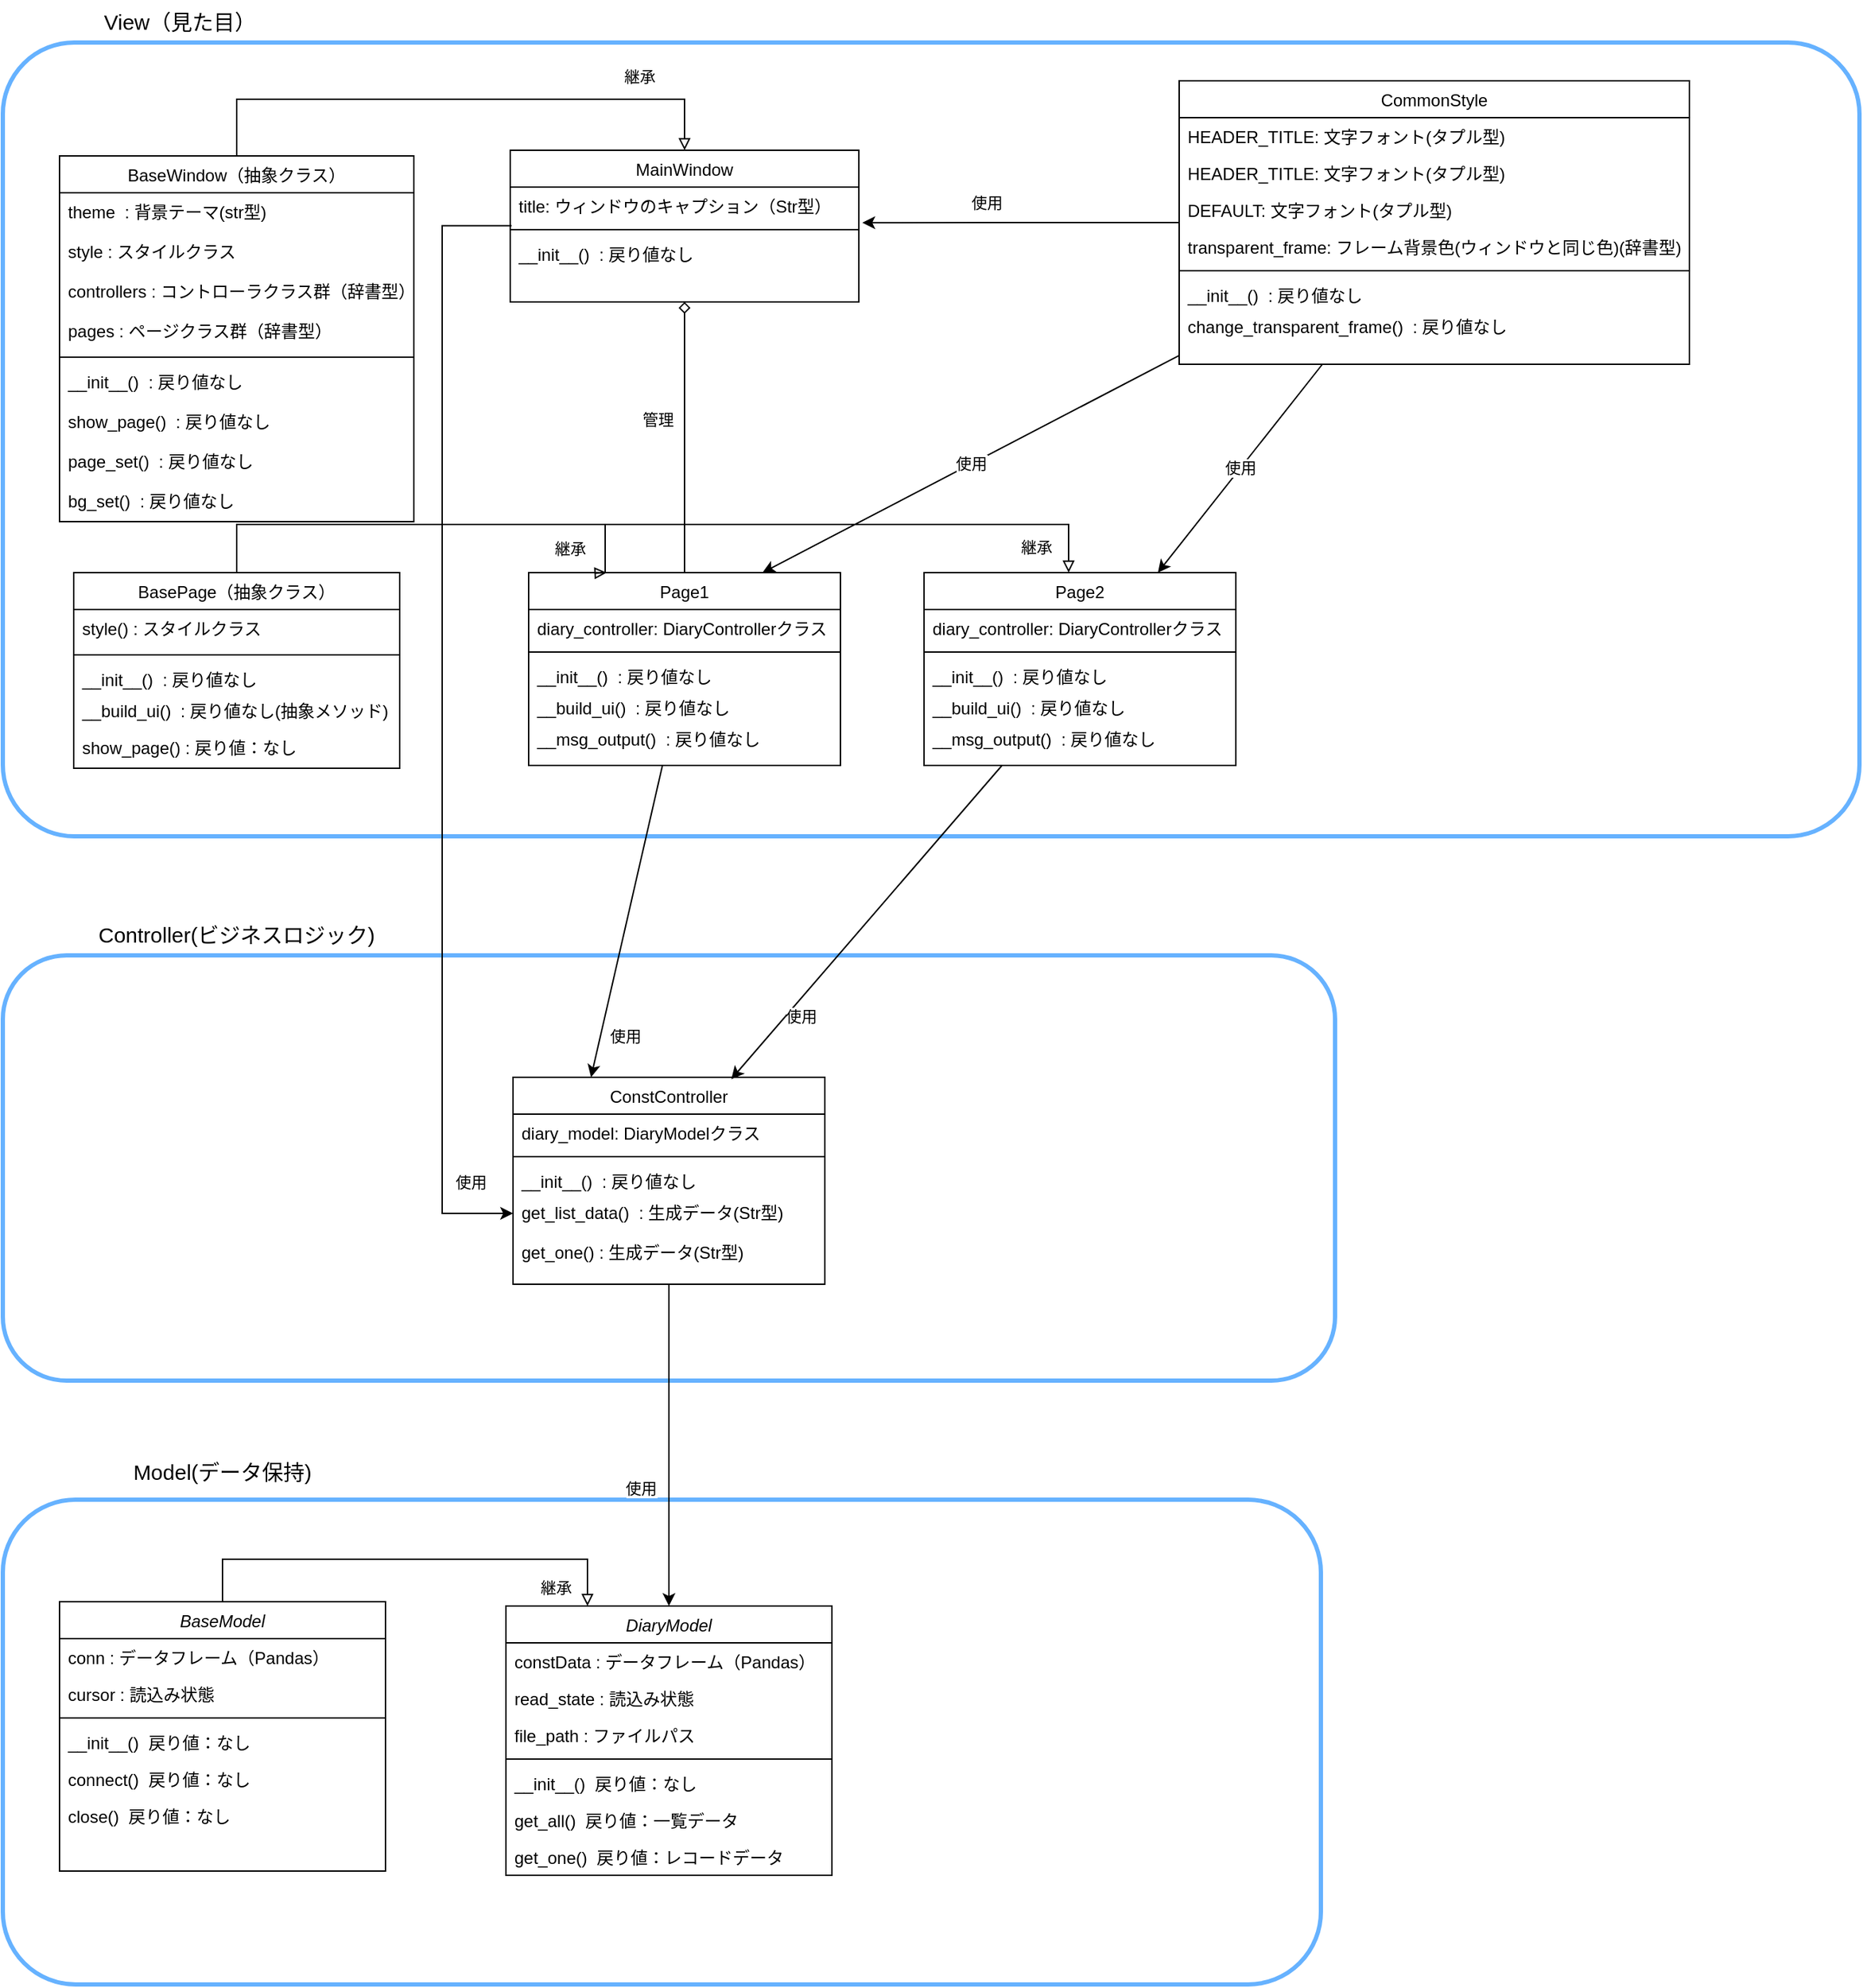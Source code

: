 <mxfile>
    <diagram id="C5RBs43oDa-KdzZeNtuy" name="クラス図">
        <mxGraphModel dx="459" dy="467" grid="1" gridSize="10" guides="1" tooltips="1" connect="1" arrows="1" fold="1" page="1" pageScale="1" pageWidth="827" pageHeight="1169" math="0" shadow="0">
            <root>
                <mxCell id="WIyWlLk6GJQsqaUBKTNV-0"/>
                <mxCell id="WIyWlLk6GJQsqaUBKTNV-1" parent="WIyWlLk6GJQsqaUBKTNV-0"/>
                <mxCell id="mkgSa8CzClqnbipAFmf9-63" value="" style="rounded=1;whiteSpace=wrap;html=1;fillColor=none;strokeColor=#66B2FF;strokeWidth=3;" parent="WIyWlLk6GJQsqaUBKTNV-1" vertex="1">
                    <mxGeometry x="20" y="1238" width="930" height="342" as="geometry"/>
                </mxCell>
                <mxCell id="mkgSa8CzClqnbipAFmf9-60" value="" style="rounded=1;whiteSpace=wrap;html=1;fillColor=none;strokeColor=#66B2FF;strokeWidth=3;" parent="WIyWlLk6GJQsqaUBKTNV-1" vertex="1">
                    <mxGeometry x="20" y="854" width="940" height="300" as="geometry"/>
                </mxCell>
                <mxCell id="mkgSa8CzClqnbipAFmf9-58" value="" style="rounded=1;whiteSpace=wrap;html=1;fillColor=none;strokeColor=#66B2FF;strokeWidth=3;fontStyle=1;arcSize=9;" parent="WIyWlLk6GJQsqaUBKTNV-1" vertex="1">
                    <mxGeometry x="20" y="210" width="1310" height="560" as="geometry"/>
                </mxCell>
                <mxCell id="zkfFHV4jXpPFQw0GAbJ--0" value="DiaryModel" style="swimlane;fontStyle=2;align=center;verticalAlign=top;childLayout=stackLayout;horizontal=1;startSize=26;horizontalStack=0;resizeParent=1;resizeLast=0;collapsible=1;marginBottom=0;rounded=0;shadow=0;strokeWidth=1;" parent="WIyWlLk6GJQsqaUBKTNV-1" vertex="1">
                    <mxGeometry x="375" y="1313" width="230" height="190" as="geometry">
                        <mxRectangle x="230" y="140" width="160" height="26" as="alternateBounds"/>
                    </mxGeometry>
                </mxCell>
                <mxCell id="mkgSa8CzClqnbipAFmf9-6" value="constData : データフレーム（Pandas）" style="text;align=left;verticalAlign=top;spacingLeft=4;spacingRight=4;overflow=hidden;rotatable=0;points=[[0,0.5],[1,0.5]];portConstraint=eastwest;" parent="zkfFHV4jXpPFQw0GAbJ--0" vertex="1">
                    <mxGeometry y="26" width="230" height="26" as="geometry"/>
                </mxCell>
                <mxCell id="zkfFHV4jXpPFQw0GAbJ--1" value="read_state : 読込み状態 " style="text;align=left;verticalAlign=top;spacingLeft=4;spacingRight=4;overflow=hidden;rotatable=0;points=[[0,0.5],[1,0.5]];portConstraint=eastwest;" parent="zkfFHV4jXpPFQw0GAbJ--0" vertex="1">
                    <mxGeometry y="52" width="230" height="26" as="geometry"/>
                </mxCell>
                <mxCell id="rG459nys55TH0IPj071D-0" value="file_path : ファイルパス" style="text;align=left;verticalAlign=top;spacingLeft=4;spacingRight=4;overflow=hidden;rotatable=0;points=[[0,0.5],[1,0.5]];portConstraint=eastwest;" parent="zkfFHV4jXpPFQw0GAbJ--0" vertex="1">
                    <mxGeometry y="78" width="230" height="26" as="geometry"/>
                </mxCell>
                <mxCell id="zkfFHV4jXpPFQw0GAbJ--4" value="" style="line;html=1;strokeWidth=1;align=left;verticalAlign=middle;spacingTop=-1;spacingLeft=3;spacingRight=3;rotatable=0;labelPosition=right;points=[];portConstraint=eastwest;" parent="zkfFHV4jXpPFQw0GAbJ--0" vertex="1">
                    <mxGeometry y="104" width="230" height="8" as="geometry"/>
                </mxCell>
                <mxCell id="mkgSa8CzClqnbipAFmf9-3" value="__init__()  戻り値：なし" style="text;align=left;verticalAlign=top;spacingLeft=4;spacingRight=4;overflow=hidden;rotatable=0;points=[[0,0.5],[1,0.5]];portConstraint=eastwest;" parent="zkfFHV4jXpPFQw0GAbJ--0" vertex="1">
                    <mxGeometry y="112" width="230" height="26" as="geometry"/>
                </mxCell>
                <mxCell id="mkgSa8CzClqnbipAFmf9-5" value="get_all()  戻り値：一覧データ" style="text;align=left;verticalAlign=top;spacingLeft=4;spacingRight=4;overflow=hidden;rotatable=0;points=[[0,0.5],[1,0.5]];portConstraint=eastwest;" parent="zkfFHV4jXpPFQw0GAbJ--0" vertex="1">
                    <mxGeometry y="138" width="230" height="26" as="geometry"/>
                </mxCell>
                <mxCell id="mkgSa8CzClqnbipAFmf9-4" value="get_one()  戻り値：レコードデータ" style="text;align=left;verticalAlign=top;spacingLeft=4;spacingRight=4;overflow=hidden;rotatable=0;points=[[0,0.5],[1,0.5]];portConstraint=eastwest;" parent="zkfFHV4jXpPFQw0GAbJ--0" vertex="1">
                    <mxGeometry y="164" width="230" height="26" as="geometry"/>
                </mxCell>
                <mxCell id="PYAkdRfbWLDcyNQkEUJV-3" value="" style="edgeStyle=orthogonalEdgeStyle;rounded=0;orthogonalLoop=1;jettySize=auto;html=1;" parent="WIyWlLk6GJQsqaUBKTNV-1" source="mkgSa8CzClqnbipAFmf9-9" target="zkfFHV4jXpPFQw0GAbJ--0" edge="1">
                    <mxGeometry relative="1" as="geometry"/>
                </mxCell>
                <mxCell id="PYAkdRfbWLDcyNQkEUJV-25" value="使用" style="edgeLabel;html=1;align=center;verticalAlign=middle;resizable=0;points=[];" parent="PYAkdRfbWLDcyNQkEUJV-3" vertex="1" connectable="0">
                    <mxGeometry x="0.111" y="-3" relative="1" as="geometry">
                        <mxPoint x="-17" y="18" as="offset"/>
                    </mxGeometry>
                </mxCell>
                <mxCell id="mkgSa8CzClqnbipAFmf9-9" value="ConstController" style="swimlane;fontStyle=0;align=center;verticalAlign=top;childLayout=stackLayout;horizontal=1;startSize=26;horizontalStack=0;resizeParent=1;resizeLast=0;collapsible=1;marginBottom=0;rounded=0;shadow=0;strokeWidth=1;" parent="WIyWlLk6GJQsqaUBKTNV-1" vertex="1">
                    <mxGeometry x="380" y="940" width="220" height="146" as="geometry">
                        <mxRectangle x="380" y="790" width="160" height="26" as="alternateBounds"/>
                    </mxGeometry>
                </mxCell>
                <mxCell id="PYAkdRfbWLDcyNQkEUJV-1" value="diary_model: DiaryModelクラス" style="text;align=left;verticalAlign=top;spacingLeft=4;spacingRight=4;overflow=hidden;rotatable=0;points=[[0,0.5],[1,0.5]];portConstraint=eastwest;" parent="mkgSa8CzClqnbipAFmf9-9" vertex="1">
                    <mxGeometry y="26" width="220" height="26" as="geometry"/>
                </mxCell>
                <mxCell id="mkgSa8CzClqnbipAFmf9-12" value="" style="line;html=1;strokeWidth=1;align=left;verticalAlign=middle;spacingTop=-1;spacingLeft=3;spacingRight=3;rotatable=0;labelPosition=right;points=[];portConstraint=eastwest;" parent="mkgSa8CzClqnbipAFmf9-9" vertex="1">
                    <mxGeometry y="52" width="220" height="8" as="geometry"/>
                </mxCell>
                <mxCell id="bbpbxEwhkKM31EhVeRec-4" value="__init__()  : 戻り値なし" style="text;align=left;verticalAlign=top;spacingLeft=4;spacingRight=4;overflow=hidden;rotatable=0;points=[[0,0.5],[1,0.5]];portConstraint=eastwest;fontStyle=0" parent="mkgSa8CzClqnbipAFmf9-9" vertex="1">
                    <mxGeometry y="60" width="220" height="22" as="geometry"/>
                </mxCell>
                <mxCell id="mkgSa8CzClqnbipAFmf9-13" value="get_list_data()  : 生成データ(Str型)" style="text;align=left;verticalAlign=top;spacingLeft=4;spacingRight=4;overflow=hidden;rotatable=0;points=[[0,0.5],[1,0.5]];portConstraint=eastwest;fontStyle=0" parent="mkgSa8CzClqnbipAFmf9-9" vertex="1">
                    <mxGeometry y="82" width="220" height="28" as="geometry"/>
                </mxCell>
                <mxCell id="mkgSa8CzClqnbipAFmf9-14" value="get_one() : 生成データ(Str型)" style="text;align=left;verticalAlign=top;spacingLeft=4;spacingRight=4;overflow=hidden;rotatable=0;points=[[0,0.5],[1,0.5]];portConstraint=eastwest;" parent="mkgSa8CzClqnbipAFmf9-9" vertex="1">
                    <mxGeometry y="110" width="220" height="28" as="geometry"/>
                </mxCell>
                <mxCell id="mkgSa8CzClqnbipAFmf9-41" style="edgeStyle=orthogonalEdgeStyle;rounded=0;orthogonalLoop=1;jettySize=auto;html=1;endArrow=diamond;endFill=0;strokeWidth=1;entryX=0.5;entryY=1;entryDx=0;entryDy=0;" parent="WIyWlLk6GJQsqaUBKTNV-1" source="mkgSa8CzClqnbipAFmf9-16" target="mkgSa8CzClqnbipAFmf9-22" edge="1">
                    <mxGeometry relative="1" as="geometry">
                        <mxPoint x="499" y="430" as="targetPoint"/>
                    </mxGeometry>
                </mxCell>
                <mxCell id="mkgSa8CzClqnbipAFmf9-42" value="管理" style="edgeLabel;html=1;align=center;verticalAlign=middle;resizable=0;points=[];" parent="mkgSa8CzClqnbipAFmf9-41" vertex="1" connectable="0">
                    <mxGeometry x="-0.22" y="4" relative="1" as="geometry">
                        <mxPoint x="-15" y="-34" as="offset"/>
                    </mxGeometry>
                </mxCell>
                <mxCell id="mkgSa8CzClqnbipAFmf9-48" style="rounded=0;orthogonalLoop=1;jettySize=auto;html=1;entryX=0.25;entryY=0;entryDx=0;entryDy=0;" parent="WIyWlLk6GJQsqaUBKTNV-1" source="mkgSa8CzClqnbipAFmf9-16" target="mkgSa8CzClqnbipAFmf9-9" edge="1">
                    <mxGeometry relative="1" as="geometry">
                        <mxPoint x="440" y="850" as="targetPoint"/>
                    </mxGeometry>
                </mxCell>
                <mxCell id="gpzuzgEzm0yG7Bt-qaei-22" value="使用" style="edgeLabel;html=1;align=center;verticalAlign=middle;resizable=0;points=[];" parent="mkgSa8CzClqnbipAFmf9-48" vertex="1" connectable="0">
                    <mxGeometry x="0.663" y="2" relative="1" as="geometry">
                        <mxPoint x="13" y="8" as="offset"/>
                    </mxGeometry>
                </mxCell>
                <mxCell id="mkgSa8CzClqnbipAFmf9-16" value="Page1" style="swimlane;fontStyle=0;align=center;verticalAlign=top;childLayout=stackLayout;horizontal=1;startSize=26;horizontalStack=0;resizeParent=1;resizeLast=0;collapsible=1;marginBottom=0;rounded=0;shadow=0;strokeWidth=1;" parent="WIyWlLk6GJQsqaUBKTNV-1" vertex="1">
                    <mxGeometry x="391" y="583.95" width="220" height="136.05" as="geometry">
                        <mxRectangle x="130" y="380" width="160" height="26" as="alternateBounds"/>
                    </mxGeometry>
                </mxCell>
                <mxCell id="mkgSa8CzClqnbipAFmf9-17" value="diary_controller: DiaryControllerクラス" style="text;align=left;verticalAlign=top;spacingLeft=4;spacingRight=4;overflow=hidden;rotatable=0;points=[[0,0.5],[1,0.5]];portConstraint=eastwest;" parent="mkgSa8CzClqnbipAFmf9-16" vertex="1">
                    <mxGeometry y="26" width="220" height="26" as="geometry"/>
                </mxCell>
                <mxCell id="mkgSa8CzClqnbipAFmf9-18" value="" style="line;html=1;strokeWidth=1;align=left;verticalAlign=middle;spacingTop=-1;spacingLeft=3;spacingRight=3;rotatable=0;labelPosition=right;points=[];portConstraint=eastwest;" parent="mkgSa8CzClqnbipAFmf9-16" vertex="1">
                    <mxGeometry y="52" width="220" height="8" as="geometry"/>
                </mxCell>
                <mxCell id="mkgSa8CzClqnbipAFmf9-19" value="__init__()  : 戻り値なし" style="text;align=left;verticalAlign=top;spacingLeft=4;spacingRight=4;overflow=hidden;rotatable=0;points=[[0,0.5],[1,0.5]];portConstraint=eastwest;fontStyle=0" parent="mkgSa8CzClqnbipAFmf9-16" vertex="1">
                    <mxGeometry y="60" width="220" height="22" as="geometry"/>
                </mxCell>
                <mxCell id="mkgSa8CzClqnbipAFmf9-65" value="__build_ui()  : 戻り値なし" style="text;align=left;verticalAlign=top;spacingLeft=4;spacingRight=4;overflow=hidden;rotatable=0;points=[[0,0.5],[1,0.5]];portConstraint=eastwest;fontStyle=0" parent="mkgSa8CzClqnbipAFmf9-16" vertex="1">
                    <mxGeometry y="82" width="220" height="22" as="geometry"/>
                </mxCell>
                <mxCell id="bbpbxEwhkKM31EhVeRec-0" value="__msg_output()  : 戻り値なし" style="text;align=left;verticalAlign=top;spacingLeft=4;spacingRight=4;overflow=hidden;rotatable=0;points=[[0,0.5],[1,0.5]];portConstraint=eastwest;fontStyle=0" parent="mkgSa8CzClqnbipAFmf9-16" vertex="1">
                    <mxGeometry y="104" width="220" height="22" as="geometry"/>
                </mxCell>
                <mxCell id="mkgSa8CzClqnbipAFmf9-46" style="edgeStyle=orthogonalEdgeStyle;rounded=0;orthogonalLoop=1;jettySize=auto;html=1;entryX=0;entryY=0.5;entryDx=0;entryDy=0;exitX=0.004;exitY=-0.305;exitDx=0;exitDy=0;exitPerimeter=0;" parent="WIyWlLk6GJQsqaUBKTNV-1" source="mkgSa8CzClqnbipAFmf9-25" target="mkgSa8CzClqnbipAFmf9-13" edge="1">
                    <mxGeometry relative="1" as="geometry">
                        <Array as="points">
                            <mxPoint x="330" y="339"/>
                            <mxPoint x="330" y="1036"/>
                        </Array>
                        <mxPoint x="395" y="357.95" as="sourcePoint"/>
                    </mxGeometry>
                </mxCell>
                <mxCell id="mkgSa8CzClqnbipAFmf9-55" value="使用" style="edgeLabel;html=1;align=center;verticalAlign=middle;resizable=0;points=[];" parent="mkgSa8CzClqnbipAFmf9-46" vertex="1" connectable="0">
                    <mxGeometry x="0.845" y="-3" relative="1" as="geometry">
                        <mxPoint x="23" y="-10" as="offset"/>
                    </mxGeometry>
                </mxCell>
                <mxCell id="mkgSa8CzClqnbipAFmf9-22" value="MainWindow" style="swimlane;fontStyle=0;align=center;verticalAlign=top;childLayout=stackLayout;horizontal=1;startSize=26;horizontalStack=0;resizeParent=1;resizeLast=0;collapsible=1;marginBottom=0;rounded=0;shadow=0;strokeWidth=1;" parent="WIyWlLk6GJQsqaUBKTNV-1" vertex="1">
                    <mxGeometry x="378" y="285.95" width="246" height="107.05" as="geometry">
                        <mxRectangle x="130" y="380" width="160" height="26" as="alternateBounds"/>
                    </mxGeometry>
                </mxCell>
                <mxCell id="mkgSa8CzClqnbipAFmf9-23" value="title: ウィンドウのキャプション（Str型）" style="text;align=left;verticalAlign=top;spacingLeft=4;spacingRight=4;overflow=hidden;rotatable=0;points=[[0,0.5],[1,0.5]];portConstraint=eastwest;" parent="mkgSa8CzClqnbipAFmf9-22" vertex="1">
                    <mxGeometry y="26" width="246" height="26" as="geometry"/>
                </mxCell>
                <mxCell id="mkgSa8CzClqnbipAFmf9-24" value="" style="line;html=1;strokeWidth=1;align=left;verticalAlign=middle;spacingTop=-1;spacingLeft=3;spacingRight=3;rotatable=0;labelPosition=right;points=[];portConstraint=eastwest;" parent="mkgSa8CzClqnbipAFmf9-22" vertex="1">
                    <mxGeometry y="52" width="246" height="8" as="geometry"/>
                </mxCell>
                <mxCell id="mkgSa8CzClqnbipAFmf9-25" value="__init__()  : 戻り値なし" style="text;align=left;verticalAlign=top;spacingLeft=4;spacingRight=4;overflow=hidden;rotatable=0;points=[[0,0.5],[1,0.5]];portConstraint=eastwest;fontStyle=0" parent="mkgSa8CzClqnbipAFmf9-22" vertex="1">
                    <mxGeometry y="60" width="246" height="22" as="geometry"/>
                </mxCell>
                <mxCell id="mkgSa8CzClqnbipAFmf9-49" style="rounded=0;orthogonalLoop=1;jettySize=auto;html=1;entryX=0.7;entryY=0.009;entryDx=0;entryDy=0;entryPerimeter=0;exitX=0.25;exitY=1;exitDx=0;exitDy=0;" parent="WIyWlLk6GJQsqaUBKTNV-1" source="gpzuzgEzm0yG7Bt-qaei-26" target="mkgSa8CzClqnbipAFmf9-9" edge="1">
                    <mxGeometry relative="1" as="geometry">
                        <mxPoint x="737.545" y="730.0" as="sourcePoint"/>
                    </mxGeometry>
                </mxCell>
                <mxCell id="mkgSa8CzClqnbipAFmf9-51" value="使用" style="edgeLabel;html=1;align=center;verticalAlign=middle;resizable=0;points=[];" parent="mkgSa8CzClqnbipAFmf9-49" vertex="1" connectable="0">
                    <mxGeometry x="0.002" y="-3" relative="1" as="geometry">
                        <mxPoint x="-44" y="68" as="offset"/>
                    </mxGeometry>
                </mxCell>
                <mxCell id="mkgSa8CzClqnbipAFmf9-59" value="&lt;font style=&quot;font-size: 15px;&quot;&gt;View（見た目）&lt;/font&gt;" style="text;html=1;align=center;verticalAlign=middle;whiteSpace=wrap;rounded=0;" parent="WIyWlLk6GJQsqaUBKTNV-1" vertex="1">
                    <mxGeometry x="80" y="180" width="130" height="30" as="geometry"/>
                </mxCell>
                <mxCell id="mkgSa8CzClqnbipAFmf9-61" value="&lt;font style=&quot;font-size: 15px;&quot;&gt;Model(データ保持)&lt;/font&gt;" style="text;html=1;align=center;verticalAlign=middle;whiteSpace=wrap;rounded=0;" parent="WIyWlLk6GJQsqaUBKTNV-1" vertex="1">
                    <mxGeometry x="70" y="1203" width="210" height="30" as="geometry"/>
                </mxCell>
                <mxCell id="mkgSa8CzClqnbipAFmf9-64" value="&lt;font style=&quot;font-size: 15px;&quot;&gt;Controller(ビジネスロジック)&lt;/font&gt;" style="text;html=1;align=center;verticalAlign=middle;whiteSpace=wrap;rounded=0;" parent="WIyWlLk6GJQsqaUBKTNV-1" vertex="1">
                    <mxGeometry x="80" y="824" width="210" height="30" as="geometry"/>
                </mxCell>
                <mxCell id="PYAkdRfbWLDcyNQkEUJV-9" style="rounded=0;orthogonalLoop=1;jettySize=auto;html=1;endArrow=block;endFill=0;exitX=0.5;exitY=0;exitDx=0;exitDy=0;edgeStyle=orthogonalEdgeStyle;entryX=0.5;entryY=0;entryDx=0;entryDy=0;" parent="WIyWlLk6GJQsqaUBKTNV-1" source="PYAkdRfbWLDcyNQkEUJV-4" target="mkgSa8CzClqnbipAFmf9-22" edge="1">
                    <mxGeometry relative="1" as="geometry">
                        <Array as="points">
                            <mxPoint x="185" y="250"/>
                            <mxPoint x="501" y="250"/>
                        </Array>
                    </mxGeometry>
                </mxCell>
                <mxCell id="PYAkdRfbWLDcyNQkEUJV-11" value="継承" style="edgeLabel;html=1;align=center;verticalAlign=middle;resizable=0;points=[];" parent="PYAkdRfbWLDcyNQkEUJV-9" vertex="1" connectable="0">
                    <mxGeometry x="-0.076" y="-1" relative="1" as="geometry">
                        <mxPoint x="143" y="-17" as="offset"/>
                    </mxGeometry>
                </mxCell>
                <mxCell id="PYAkdRfbWLDcyNQkEUJV-4" value="BaseWindow（抽象クラス）" style="swimlane;fontStyle=0;align=center;verticalAlign=top;childLayout=stackLayout;horizontal=1;startSize=26;horizontalStack=0;resizeParent=1;resizeLast=0;collapsible=1;marginBottom=0;rounded=0;shadow=0;strokeWidth=1;" parent="WIyWlLk6GJQsqaUBKTNV-1" vertex="1">
                    <mxGeometry x="60" y="290" width="250" height="258" as="geometry">
                        <mxRectangle x="130" y="380" width="160" height="26" as="alternateBounds"/>
                    </mxGeometry>
                </mxCell>
                <mxCell id="gpzuzgEzm0yG7Bt-qaei-0" value="theme  : 背景テーマ(str型)" style="text;align=left;verticalAlign=top;spacingLeft=4;spacingRight=4;overflow=hidden;rotatable=0;points=[[0,0.5],[1,0.5]];portConstraint=eastwest;" parent="PYAkdRfbWLDcyNQkEUJV-4" vertex="1">
                    <mxGeometry y="26" width="250" height="28" as="geometry"/>
                </mxCell>
                <mxCell id="gpzuzgEzm0yG7Bt-qaei-1" value="style : スタイルクラス" style="text;align=left;verticalAlign=top;spacingLeft=4;spacingRight=4;overflow=hidden;rotatable=0;points=[[0,0.5],[1,0.5]];portConstraint=eastwest;" parent="PYAkdRfbWLDcyNQkEUJV-4" vertex="1">
                    <mxGeometry y="54" width="250" height="28" as="geometry"/>
                </mxCell>
                <mxCell id="gpzuzgEzm0yG7Bt-qaei-2" value="controllers : コントローラクラス群（辞書型）" style="text;align=left;verticalAlign=top;spacingLeft=4;spacingRight=4;overflow=hidden;rotatable=0;points=[[0,0.5],[1,0.5]];portConstraint=eastwest;" parent="PYAkdRfbWLDcyNQkEUJV-4" vertex="1">
                    <mxGeometry y="82" width="250" height="28" as="geometry"/>
                </mxCell>
                <mxCell id="gpzuzgEzm0yG7Bt-qaei-3" value="pages : ページクラス群（辞書型）" style="text;align=left;verticalAlign=top;spacingLeft=4;spacingRight=4;overflow=hidden;rotatable=0;points=[[0,0.5],[1,0.5]];portConstraint=eastwest;" parent="PYAkdRfbWLDcyNQkEUJV-4" vertex="1">
                    <mxGeometry y="110" width="250" height="28" as="geometry"/>
                </mxCell>
                <mxCell id="PYAkdRfbWLDcyNQkEUJV-6" value="" style="line;html=1;strokeWidth=1;align=left;verticalAlign=middle;spacingTop=-1;spacingLeft=3;spacingRight=3;rotatable=0;labelPosition=right;points=[];portConstraint=eastwest;" parent="PYAkdRfbWLDcyNQkEUJV-4" vertex="1">
                    <mxGeometry y="138" width="250" height="8" as="geometry"/>
                </mxCell>
                <mxCell id="1" value="__init__()  : 戻り値なし" style="text;align=left;verticalAlign=top;spacingLeft=4;spacingRight=4;overflow=hidden;rotatable=0;points=[[0,0.5],[1,0.5]];portConstraint=eastwest;" vertex="1" parent="PYAkdRfbWLDcyNQkEUJV-4">
                    <mxGeometry y="146" width="250" height="28" as="geometry"/>
                </mxCell>
                <mxCell id="PYAkdRfbWLDcyNQkEUJV-8" value="show_page()  : 戻り値なし" style="text;align=left;verticalAlign=top;spacingLeft=4;spacingRight=4;overflow=hidden;rotatable=0;points=[[0,0.5],[1,0.5]];portConstraint=eastwest;" parent="PYAkdRfbWLDcyNQkEUJV-4" vertex="1">
                    <mxGeometry y="174" width="250" height="28" as="geometry"/>
                </mxCell>
                <mxCell id="PYAkdRfbWLDcyNQkEUJV-27" value="page_set()  : 戻り値なし" style="text;align=left;verticalAlign=top;spacingLeft=4;spacingRight=4;overflow=hidden;rotatable=0;points=[[0,0.5],[1,0.5]];portConstraint=eastwest;" parent="PYAkdRfbWLDcyNQkEUJV-4" vertex="1">
                    <mxGeometry y="202" width="250" height="28" as="geometry"/>
                </mxCell>
                <mxCell id="0" value="bg_set()  : 戻り値なし" style="text;align=left;verticalAlign=top;spacingLeft=4;spacingRight=4;overflow=hidden;rotatable=0;points=[[0,0.5],[1,0.5]];portConstraint=eastwest;" parent="PYAkdRfbWLDcyNQkEUJV-4" vertex="1">
                    <mxGeometry y="230" width="250" height="28" as="geometry"/>
                </mxCell>
                <mxCell id="gpzuzgEzm0yG7Bt-qaei-18" style="edgeStyle=orthogonalEdgeStyle;rounded=0;orthogonalLoop=1;jettySize=auto;html=1;entryX=0.25;entryY=0;entryDx=0;entryDy=0;endArrow=block;endFill=0;" parent="WIyWlLk6GJQsqaUBKTNV-1" source="gpzuzgEzm0yG7Bt-qaei-9" target="mkgSa8CzClqnbipAFmf9-16" edge="1">
                    <mxGeometry relative="1" as="geometry">
                        <Array as="points">
                            <mxPoint x="185" y="550"/>
                            <mxPoint x="445" y="550"/>
                        </Array>
                    </mxGeometry>
                </mxCell>
                <mxCell id="gpzuzgEzm0yG7Bt-qaei-21" value="継承" style="edgeLabel;html=1;align=center;verticalAlign=middle;resizable=0;points=[];" parent="gpzuzgEzm0yG7Bt-qaei-18" vertex="1" connectable="0">
                    <mxGeometry x="0.887" relative="1" as="geometry">
                        <mxPoint x="-25" as="offset"/>
                    </mxGeometry>
                </mxCell>
                <mxCell id="gpzuzgEzm0yG7Bt-qaei-19" style="edgeStyle=orthogonalEdgeStyle;rounded=0;orthogonalLoop=1;jettySize=auto;html=1;endArrow=block;endFill=0;entryX=0.25;entryY=0;entryDx=0;entryDy=0;" parent="WIyWlLk6GJQsqaUBKTNV-1" source="gpzuzgEzm0yG7Bt-qaei-9" edge="1">
                    <mxGeometry relative="1" as="geometry">
                        <mxPoint x="772" y="583.95" as="targetPoint"/>
                        <Array as="points">
                            <mxPoint x="185" y="550"/>
                            <mxPoint x="772" y="550"/>
                        </Array>
                    </mxGeometry>
                </mxCell>
                <mxCell id="gpzuzgEzm0yG7Bt-qaei-20" value="継承" style="edgeLabel;html=1;align=center;verticalAlign=middle;resizable=0;points=[];" parent="gpzuzgEzm0yG7Bt-qaei-19" vertex="1" connectable="0">
                    <mxGeometry x="0.931" y="5" relative="1" as="geometry">
                        <mxPoint x="-28" y="4" as="offset"/>
                    </mxGeometry>
                </mxCell>
                <mxCell id="gpzuzgEzm0yG7Bt-qaei-9" value="BasePage（抽象クラス）" style="swimlane;fontStyle=0;align=center;verticalAlign=top;childLayout=stackLayout;horizontal=1;startSize=26;horizontalStack=0;resizeParent=1;resizeLast=0;collapsible=1;marginBottom=0;rounded=0;shadow=0;strokeWidth=1;" parent="WIyWlLk6GJQsqaUBKTNV-1" vertex="1">
                    <mxGeometry x="70" y="583.95" width="230" height="138" as="geometry">
                        <mxRectangle x="130" y="380" width="160" height="26" as="alternateBounds"/>
                    </mxGeometry>
                </mxCell>
                <mxCell id="gpzuzgEzm0yG7Bt-qaei-17" value="style() : スタイルクラス" style="text;align=left;verticalAlign=top;spacingLeft=4;spacingRight=4;overflow=hidden;rotatable=0;points=[[0,0.5],[1,0.5]];portConstraint=eastwest;" parent="gpzuzgEzm0yG7Bt-qaei-9" vertex="1">
                    <mxGeometry y="26" width="230" height="28" as="geometry"/>
                </mxCell>
                <mxCell id="gpzuzgEzm0yG7Bt-qaei-10" value="" style="line;html=1;strokeWidth=1;align=left;verticalAlign=middle;spacingTop=-1;spacingLeft=3;spacingRight=3;rotatable=0;labelPosition=right;points=[];portConstraint=eastwest;" parent="gpzuzgEzm0yG7Bt-qaei-9" vertex="1">
                    <mxGeometry y="54" width="230" height="8" as="geometry"/>
                </mxCell>
                <mxCell id="gpzuzgEzm0yG7Bt-qaei-11" value="__init__()  : 戻り値なし" style="text;align=left;verticalAlign=top;spacingLeft=4;spacingRight=4;overflow=hidden;rotatable=0;points=[[0,0.5],[1,0.5]];portConstraint=eastwest;fontStyle=0" parent="gpzuzgEzm0yG7Bt-qaei-9" vertex="1">
                    <mxGeometry y="62" width="230" height="22" as="geometry"/>
                </mxCell>
                <mxCell id="gpzuzgEzm0yG7Bt-qaei-12" value="__build_ui()  : 戻り値なし(抽象メソッド)" style="text;align=left;verticalAlign=top;spacingLeft=4;spacingRight=4;overflow=hidden;rotatable=0;points=[[0,0.5],[1,0.5]];portConstraint=eastwest;" parent="gpzuzgEzm0yG7Bt-qaei-9" vertex="1">
                    <mxGeometry y="84" width="230" height="26" as="geometry"/>
                </mxCell>
                <mxCell id="gpzuzgEzm0yG7Bt-qaei-25" value="show_page() : 戻り値：なし" style="text;align=left;verticalAlign=top;spacingLeft=4;spacingRight=4;overflow=hidden;rotatable=0;points=[[0,0.5],[1,0.5]];portConstraint=eastwest;" parent="gpzuzgEzm0yG7Bt-qaei-9" vertex="1">
                    <mxGeometry y="110" width="230" height="28" as="geometry"/>
                </mxCell>
                <mxCell id="gpzuzgEzm0yG7Bt-qaei-26" value="Page2" style="swimlane;fontStyle=0;align=center;verticalAlign=top;childLayout=stackLayout;horizontal=1;startSize=26;horizontalStack=0;resizeParent=1;resizeLast=0;collapsible=1;marginBottom=0;rounded=0;shadow=0;strokeWidth=1;" parent="WIyWlLk6GJQsqaUBKTNV-1" vertex="1">
                    <mxGeometry x="670" y="583.95" width="220" height="136.05" as="geometry">
                        <mxRectangle x="130" y="380" width="160" height="26" as="alternateBounds"/>
                    </mxGeometry>
                </mxCell>
                <mxCell id="gpzuzgEzm0yG7Bt-qaei-27" value="diary_controller: DiaryControllerクラス" style="text;align=left;verticalAlign=top;spacingLeft=4;spacingRight=4;overflow=hidden;rotatable=0;points=[[0,0.5],[1,0.5]];portConstraint=eastwest;" parent="gpzuzgEzm0yG7Bt-qaei-26" vertex="1">
                    <mxGeometry y="26" width="220" height="26" as="geometry"/>
                </mxCell>
                <mxCell id="gpzuzgEzm0yG7Bt-qaei-28" value="" style="line;html=1;strokeWidth=1;align=left;verticalAlign=middle;spacingTop=-1;spacingLeft=3;spacingRight=3;rotatable=0;labelPosition=right;points=[];portConstraint=eastwest;" parent="gpzuzgEzm0yG7Bt-qaei-26" vertex="1">
                    <mxGeometry y="52" width="220" height="8" as="geometry"/>
                </mxCell>
                <mxCell id="gpzuzgEzm0yG7Bt-qaei-29" value="__init__()  : 戻り値なし" style="text;align=left;verticalAlign=top;spacingLeft=4;spacingRight=4;overflow=hidden;rotatable=0;points=[[0,0.5],[1,0.5]];portConstraint=eastwest;fontStyle=0" parent="gpzuzgEzm0yG7Bt-qaei-26" vertex="1">
                    <mxGeometry y="60" width="220" height="22" as="geometry"/>
                </mxCell>
                <mxCell id="gpzuzgEzm0yG7Bt-qaei-30" value="__build_ui()  : 戻り値なし" style="text;align=left;verticalAlign=top;spacingLeft=4;spacingRight=4;overflow=hidden;rotatable=0;points=[[0,0.5],[1,0.5]];portConstraint=eastwest;fontStyle=0" parent="gpzuzgEzm0yG7Bt-qaei-26" vertex="1">
                    <mxGeometry y="82" width="220" height="22" as="geometry"/>
                </mxCell>
                <mxCell id="gpzuzgEzm0yG7Bt-qaei-31" value="__msg_output()  : 戻り値なし" style="text;align=left;verticalAlign=top;spacingLeft=4;spacingRight=4;overflow=hidden;rotatable=0;points=[[0,0.5],[1,0.5]];portConstraint=eastwest;fontStyle=0" parent="gpzuzgEzm0yG7Bt-qaei-26" vertex="1">
                    <mxGeometry y="104" width="220" height="22" as="geometry"/>
                </mxCell>
                <mxCell id="gpzuzgEzm0yG7Bt-qaei-41" value="継承" style="edgeStyle=orthogonalEdgeStyle;rounded=0;orthogonalLoop=1;jettySize=auto;html=1;entryX=0.25;entryY=0;entryDx=0;entryDy=0;endArrow=block;endFill=0;" parent="WIyWlLk6GJQsqaUBKTNV-1" source="gpzuzgEzm0yG7Bt-qaei-33" target="zkfFHV4jXpPFQw0GAbJ--0" edge="1">
                    <mxGeometry x="0.654" y="-20" relative="1" as="geometry">
                        <Array as="points">
                            <mxPoint x="175" y="1280"/>
                            <mxPoint x="433" y="1280"/>
                        </Array>
                        <mxPoint as="offset"/>
                    </mxGeometry>
                </mxCell>
                <mxCell id="gpzuzgEzm0yG7Bt-qaei-33" value="BaseModel" style="swimlane;fontStyle=2;align=center;verticalAlign=top;childLayout=stackLayout;horizontal=1;startSize=26;horizontalStack=0;resizeParent=1;resizeLast=0;collapsible=1;marginBottom=0;rounded=0;shadow=0;strokeWidth=1;" parent="WIyWlLk6GJQsqaUBKTNV-1" vertex="1">
                    <mxGeometry x="60" y="1310" width="230" height="190" as="geometry">
                        <mxRectangle x="230" y="140" width="160" height="26" as="alternateBounds"/>
                    </mxGeometry>
                </mxCell>
                <mxCell id="gpzuzgEzm0yG7Bt-qaei-34" value="conn : データフレーム（Pandas）" style="text;align=left;verticalAlign=top;spacingLeft=4;spacingRight=4;overflow=hidden;rotatable=0;points=[[0,0.5],[1,0.5]];portConstraint=eastwest;" parent="gpzuzgEzm0yG7Bt-qaei-33" vertex="1">
                    <mxGeometry y="26" width="230" height="26" as="geometry"/>
                </mxCell>
                <mxCell id="gpzuzgEzm0yG7Bt-qaei-35" value="cursor : 読込み状態 " style="text;align=left;verticalAlign=top;spacingLeft=4;spacingRight=4;overflow=hidden;rotatable=0;points=[[0,0.5],[1,0.5]];portConstraint=eastwest;" parent="gpzuzgEzm0yG7Bt-qaei-33" vertex="1">
                    <mxGeometry y="52" width="230" height="26" as="geometry"/>
                </mxCell>
                <mxCell id="gpzuzgEzm0yG7Bt-qaei-37" value="" style="line;html=1;strokeWidth=1;align=left;verticalAlign=middle;spacingTop=-1;spacingLeft=3;spacingRight=3;rotatable=0;labelPosition=right;points=[];portConstraint=eastwest;" parent="gpzuzgEzm0yG7Bt-qaei-33" vertex="1">
                    <mxGeometry y="78" width="230" height="8" as="geometry"/>
                </mxCell>
                <mxCell id="gpzuzgEzm0yG7Bt-qaei-38" value="__init__()  戻り値：なし" style="text;align=left;verticalAlign=top;spacingLeft=4;spacingRight=4;overflow=hidden;rotatable=0;points=[[0,0.5],[1,0.5]];portConstraint=eastwest;" parent="gpzuzgEzm0yG7Bt-qaei-33" vertex="1">
                    <mxGeometry y="86" width="230" height="26" as="geometry"/>
                </mxCell>
                <mxCell id="gpzuzgEzm0yG7Bt-qaei-39" value="connect()  戻り値：なし" style="text;align=left;verticalAlign=top;spacingLeft=4;spacingRight=4;overflow=hidden;rotatable=0;points=[[0,0.5],[1,0.5]];portConstraint=eastwest;" parent="gpzuzgEzm0yG7Bt-qaei-33" vertex="1">
                    <mxGeometry y="112" width="230" height="26" as="geometry"/>
                </mxCell>
                <mxCell id="gpzuzgEzm0yG7Bt-qaei-40" value="close()  戻り値：なし" style="text;align=left;verticalAlign=top;spacingLeft=4;spacingRight=4;overflow=hidden;rotatable=0;points=[[0,0.5],[1,0.5]];portConstraint=eastwest;" parent="gpzuzgEzm0yG7Bt-qaei-33" vertex="1">
                    <mxGeometry y="138" width="230" height="26" as="geometry"/>
                </mxCell>
                <mxCell id="gpzuzgEzm0yG7Bt-qaei-52" value="使用" style="rounded=0;orthogonalLoop=1;jettySize=auto;html=1;entryX=0.75;entryY=0;entryDx=0;entryDy=0;" parent="WIyWlLk6GJQsqaUBKTNV-1" source="gpzuzgEzm0yG7Bt-qaei-42" target="mkgSa8CzClqnbipAFmf9-16" edge="1">
                    <mxGeometry relative="1" as="geometry"/>
                </mxCell>
                <mxCell id="gpzuzgEzm0yG7Bt-qaei-53" value="使用" style="rounded=0;orthogonalLoop=1;jettySize=auto;html=1;entryX=0.75;entryY=0;entryDx=0;entryDy=0;" parent="WIyWlLk6GJQsqaUBKTNV-1" source="gpzuzgEzm0yG7Bt-qaei-42" target="gpzuzgEzm0yG7Bt-qaei-26" edge="1">
                    <mxGeometry relative="1" as="geometry"/>
                </mxCell>
                <mxCell id="gpzuzgEzm0yG7Bt-qaei-42" value="CommonStyle" style="swimlane;fontStyle=0;align=center;verticalAlign=top;childLayout=stackLayout;horizontal=1;startSize=26;horizontalStack=0;resizeParent=1;resizeLast=0;collapsible=1;marginBottom=0;rounded=0;shadow=0;strokeWidth=1;" parent="WIyWlLk6GJQsqaUBKTNV-1" vertex="1">
                    <mxGeometry x="850" y="237" width="360" height="200" as="geometry">
                        <mxRectangle x="130" y="380" width="160" height="26" as="alternateBounds"/>
                    </mxGeometry>
                </mxCell>
                <mxCell id="gpzuzgEzm0yG7Bt-qaei-43" value="HEADER_TITLE: 文字フォント(タプル型) " style="text;align=left;verticalAlign=top;spacingLeft=4;spacingRight=4;overflow=hidden;rotatable=0;points=[[0,0.5],[1,0.5]];portConstraint=eastwest;" parent="gpzuzgEzm0yG7Bt-qaei-42" vertex="1">
                    <mxGeometry y="26" width="360" height="26" as="geometry"/>
                </mxCell>
                <mxCell id="gpzuzgEzm0yG7Bt-qaei-46" value="HEADER_TITLE: 文字フォント(タプル型)" style="text;align=left;verticalAlign=top;spacingLeft=4;spacingRight=4;overflow=hidden;rotatable=0;points=[[0,0.5],[1,0.5]];portConstraint=eastwest;" parent="gpzuzgEzm0yG7Bt-qaei-42" vertex="1">
                    <mxGeometry y="52" width="360" height="26" as="geometry"/>
                </mxCell>
                <mxCell id="gpzuzgEzm0yG7Bt-qaei-47" value="DEFAULT: 文字フォント(タプル型) " style="text;align=left;verticalAlign=top;spacingLeft=4;spacingRight=4;overflow=hidden;rotatable=0;points=[[0,0.5],[1,0.5]];portConstraint=eastwest;" parent="gpzuzgEzm0yG7Bt-qaei-42" vertex="1">
                    <mxGeometry y="78" width="360" height="26" as="geometry"/>
                </mxCell>
                <mxCell id="gpzuzgEzm0yG7Bt-qaei-49" value="transparent_frame: フレーム背景色(ウィンドウと同じ色)(辞書型)" style="text;align=left;verticalAlign=top;spacingLeft=4;spacingRight=4;overflow=hidden;rotatable=0;points=[[0,0.5],[1,0.5]];portConstraint=eastwest;" parent="gpzuzgEzm0yG7Bt-qaei-42" vertex="1">
                    <mxGeometry y="104" width="360" height="26" as="geometry"/>
                </mxCell>
                <mxCell id="gpzuzgEzm0yG7Bt-qaei-44" value="" style="line;html=1;strokeWidth=1;align=left;verticalAlign=middle;spacingTop=-1;spacingLeft=3;spacingRight=3;rotatable=0;labelPosition=right;points=[];portConstraint=eastwest;" parent="gpzuzgEzm0yG7Bt-qaei-42" vertex="1">
                    <mxGeometry y="130" width="360" height="8" as="geometry"/>
                </mxCell>
                <mxCell id="gpzuzgEzm0yG7Bt-qaei-45" value="__init__()  : 戻り値なし" style="text;align=left;verticalAlign=top;spacingLeft=4;spacingRight=4;overflow=hidden;rotatable=0;points=[[0,0.5],[1,0.5]];portConstraint=eastwest;fontStyle=0" parent="gpzuzgEzm0yG7Bt-qaei-42" vertex="1">
                    <mxGeometry y="138" width="360" height="22" as="geometry"/>
                </mxCell>
                <mxCell id="gpzuzgEzm0yG7Bt-qaei-50" value="change_transparent_frame()  : 戻り値なし" style="text;align=left;verticalAlign=top;spacingLeft=4;spacingRight=4;overflow=hidden;rotatable=0;points=[[0,0.5],[1,0.5]];portConstraint=eastwest;fontStyle=0" parent="gpzuzgEzm0yG7Bt-qaei-42" vertex="1">
                    <mxGeometry y="160" width="360" height="22" as="geometry"/>
                </mxCell>
                <mxCell id="gpzuzgEzm0yG7Bt-qaei-51" value="使用" style="edgeStyle=orthogonalEdgeStyle;rounded=0;orthogonalLoop=1;jettySize=auto;html=1;entryX=1.01;entryY=-0.402;entryDx=0;entryDy=0;entryPerimeter=0;" parent="WIyWlLk6GJQsqaUBKTNV-1" source="gpzuzgEzm0yG7Bt-qaei-42" target="mkgSa8CzClqnbipAFmf9-25" edge="1">
                    <mxGeometry x="0.219" y="-14" relative="1" as="geometry">
                        <mxPoint as="offset"/>
                    </mxGeometry>
                </mxCell>
            </root>
        </mxGraphModel>
    </diagram>
</mxfile>